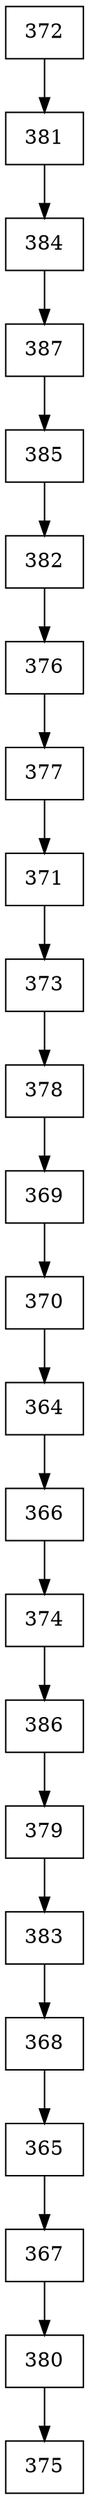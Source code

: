 digraph G {
  node [shape=record];
  node0 [label="{372}"];
  node0 -> node1;
  node1 [label="{381}"];
  node1 -> node2;
  node2 [label="{384}"];
  node2 -> node3;
  node3 [label="{387}"];
  node3 -> node4;
  node4 [label="{385}"];
  node4 -> node5;
  node5 [label="{382}"];
  node5 -> node6;
  node6 [label="{376}"];
  node6 -> node7;
  node7 [label="{377}"];
  node7 -> node8;
  node8 [label="{371}"];
  node8 -> node9;
  node9 [label="{373}"];
  node9 -> node10;
  node10 [label="{378}"];
  node10 -> node11;
  node11 [label="{369}"];
  node11 -> node12;
  node12 [label="{370}"];
  node12 -> node13;
  node13 [label="{364}"];
  node13 -> node14;
  node14 [label="{366}"];
  node14 -> node15;
  node15 [label="{374}"];
  node15 -> node16;
  node16 [label="{386}"];
  node16 -> node17;
  node17 [label="{379}"];
  node17 -> node18;
  node18 [label="{383}"];
  node18 -> node19;
  node19 [label="{368}"];
  node19 -> node20;
  node20 [label="{365}"];
  node20 -> node21;
  node21 [label="{367}"];
  node21 -> node22;
  node22 [label="{380}"];
  node22 -> node23;
  node23 [label="{375}"];
}
